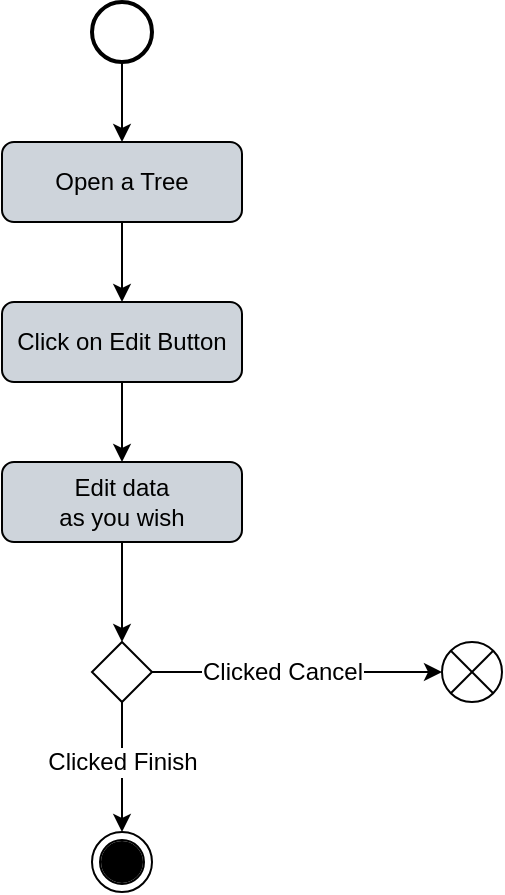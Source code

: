 <mxfile version="15.9.1" type="device"><diagram id="C5RBs43oDa-KdzZeNtuy" name="Page-1"><mxGraphModel dx="1422" dy="752" grid="1" gridSize="10" guides="1" tooltips="1" connect="1" arrows="1" fold="1" page="1" pageScale="1" pageWidth="827" pageHeight="1169" math="0" shadow="0"><root><mxCell id="WIyWlLk6GJQsqaUBKTNV-0"/><mxCell id="WIyWlLk6GJQsqaUBKTNV-1" parent="WIyWlLk6GJQsqaUBKTNV-0"/><mxCell id="cJwE42l60Dfw3lvNjkkL-21" value="" style="ellipse;shape=doubleEllipse;whiteSpace=wrap;html=1;aspect=fixed;rounded=0;shadow=0;labelBackgroundColor=default;sketch=0;" parent="WIyWlLk6GJQsqaUBKTNV-1" vertex="1"><mxGeometry x="185" y="585" width="30" height="30" as="geometry"/></mxCell><mxCell id="cJwE42l60Dfw3lvNjkkL-7" style="edgeStyle=orthogonalEdgeStyle;rounded=0;orthogonalLoop=1;jettySize=auto;html=1;entryX=0.5;entryY=0;entryDx=0;entryDy=0;" parent="WIyWlLk6GJQsqaUBKTNV-1" source="WIyWlLk6GJQsqaUBKTNV-3" target="cJwE42l60Dfw3lvNjkkL-6" edge="1"><mxGeometry relative="1" as="geometry"/></mxCell><mxCell id="WIyWlLk6GJQsqaUBKTNV-3" value="Open a Tree" style="rounded=1;whiteSpace=wrap;html=1;fontSize=12;glass=0;strokeWidth=1;shadow=0;fillColor=#ced4db;" parent="WIyWlLk6GJQsqaUBKTNV-1" vertex="1"><mxGeometry x="140" y="240" width="120" height="40" as="geometry"/></mxCell><mxCell id="cJwE42l60Dfw3lvNjkkL-1" value="" style="verticalLabelPosition=bottom;verticalAlign=top;html=1;shape=mxgraph.flowchart.on-page_reference;fillColor=#000000;" parent="WIyWlLk6GJQsqaUBKTNV-1" vertex="1"><mxGeometry x="190" y="590" width="20" height="20" as="geometry"/></mxCell><mxCell id="cJwE42l60Dfw3lvNjkkL-5" style="edgeStyle=orthogonalEdgeStyle;rounded=0;orthogonalLoop=1;jettySize=auto;html=1;entryX=0.5;entryY=0;entryDx=0;entryDy=0;" parent="WIyWlLk6GJQsqaUBKTNV-1" source="cJwE42l60Dfw3lvNjkkL-2" target="WIyWlLk6GJQsqaUBKTNV-3" edge="1"><mxGeometry relative="1" as="geometry"/></mxCell><mxCell id="cJwE42l60Dfw3lvNjkkL-2" value="" style="strokeWidth=2;html=1;shape=mxgraph.flowchart.start_2;whiteSpace=wrap;" parent="WIyWlLk6GJQsqaUBKTNV-1" vertex="1"><mxGeometry x="185" y="170" width="30" height="30" as="geometry"/></mxCell><mxCell id="AkeRwPyOj7gBJA_yCr0p-0" style="edgeStyle=orthogonalEdgeStyle;rounded=0;orthogonalLoop=1;jettySize=auto;html=1;exitX=0.5;exitY=1;exitDx=0;exitDy=0;entryX=0.5;entryY=0;entryDx=0;entryDy=0;" parent="WIyWlLk6GJQsqaUBKTNV-1" source="cJwE42l60Dfw3lvNjkkL-6" target="AkeRwPyOj7gBJA_yCr0p-1" edge="1"><mxGeometry relative="1" as="geometry"><mxPoint x="200" y="400" as="targetPoint"/></mxGeometry></mxCell><mxCell id="cJwE42l60Dfw3lvNjkkL-6" value="Click on Edit Button" style="rounded=1;whiteSpace=wrap;html=1;fontSize=12;glass=0;strokeWidth=1;shadow=0;fillColor=#ced4db;" parent="WIyWlLk6GJQsqaUBKTNV-1" vertex="1"><mxGeometry x="140" y="320" width="120" height="40" as="geometry"/></mxCell><mxCell id="cJwE42l60Dfw3lvNjkkL-15" style="edgeStyle=orthogonalEdgeStyle;rounded=0;orthogonalLoop=1;jettySize=auto;html=1;entryX=0;entryY=0.5;entryDx=0;entryDy=0;entryPerimeter=0;" parent="WIyWlLk6GJQsqaUBKTNV-1" source="cJwE42l60Dfw3lvNjkkL-13" target="cJwE42l60Dfw3lvNjkkL-18" edge="1"><mxGeometry relative="1" as="geometry"><mxPoint x="360" y="505" as="targetPoint"/></mxGeometry></mxCell><mxCell id="AkeRwPyOj7gBJA_yCr0p-7" style="edgeStyle=orthogonalEdgeStyle;rounded=0;orthogonalLoop=1;jettySize=auto;html=1;entryX=0.5;entryY=0;entryDx=0;entryDy=0;" parent="WIyWlLk6GJQsqaUBKTNV-1" source="cJwE42l60Dfw3lvNjkkL-13" target="cJwE42l60Dfw3lvNjkkL-21" edge="1"><mxGeometry relative="1" as="geometry"/></mxCell><mxCell id="cJwE42l60Dfw3lvNjkkL-13" value="" style="rhombus;whiteSpace=wrap;html=1;shadow=0;fontFamily=Helvetica;fontSize=12;align=center;strokeWidth=1;spacing=6;spacingTop=-4;" parent="WIyWlLk6GJQsqaUBKTNV-1" vertex="1"><mxGeometry x="185" y="490" width="30" height="30" as="geometry"/></mxCell><mxCell id="cJwE42l60Dfw3lvNjkkL-17" value="Clicked Cancel" style="text;html=1;align=center;verticalAlign=middle;resizable=0;points=[];autosize=1;strokeColor=none;fillColor=none;labelBackgroundColor=default;" parent="WIyWlLk6GJQsqaUBKTNV-1" vertex="1"><mxGeometry x="230" y="495" width="100" height="20" as="geometry"/></mxCell><mxCell id="cJwE42l60Dfw3lvNjkkL-18" value="" style="verticalLabelPosition=bottom;verticalAlign=top;html=1;shape=mxgraph.flowchart.or;rounded=0;shadow=0;labelBackgroundColor=default;sketch=0;fillColor=#FFFFFF;fontColor=#FFFFFF;" parent="WIyWlLk6GJQsqaUBKTNV-1" vertex="1"><mxGeometry x="360" y="490" width="30" height="30" as="geometry"/></mxCell><mxCell id="cJwE42l60Dfw3lvNjkkL-16" value="Clicked Finish" style="text;html=1;align=center;verticalAlign=middle;resizable=0;points=[];autosize=1;rounded=0;shadow=0;sketch=0;labelBackgroundColor=default;" parent="WIyWlLk6GJQsqaUBKTNV-1" vertex="1"><mxGeometry x="155" y="540" width="90" height="20" as="geometry"/></mxCell><mxCell id="AkeRwPyOj7gBJA_yCr0p-2" style="edgeStyle=orthogonalEdgeStyle;rounded=0;orthogonalLoop=1;jettySize=auto;html=1;entryX=0.5;entryY=0;entryDx=0;entryDy=0;" parent="WIyWlLk6GJQsqaUBKTNV-1" source="AkeRwPyOj7gBJA_yCr0p-1" target="cJwE42l60Dfw3lvNjkkL-13" edge="1"><mxGeometry relative="1" as="geometry"/></mxCell><mxCell id="AkeRwPyOj7gBJA_yCr0p-1" value="&lt;div&gt;Edit data&lt;br&gt;&lt;/div&gt;&lt;div&gt;as you wish&lt;/div&gt;" style="rounded=1;whiteSpace=wrap;html=1;fontSize=12;glass=0;strokeWidth=1;shadow=0;fillColor=#ced4db;" parent="WIyWlLk6GJQsqaUBKTNV-1" vertex="1"><mxGeometry x="140" y="400" width="120" height="40" as="geometry"/></mxCell></root></mxGraphModel></diagram></mxfile>